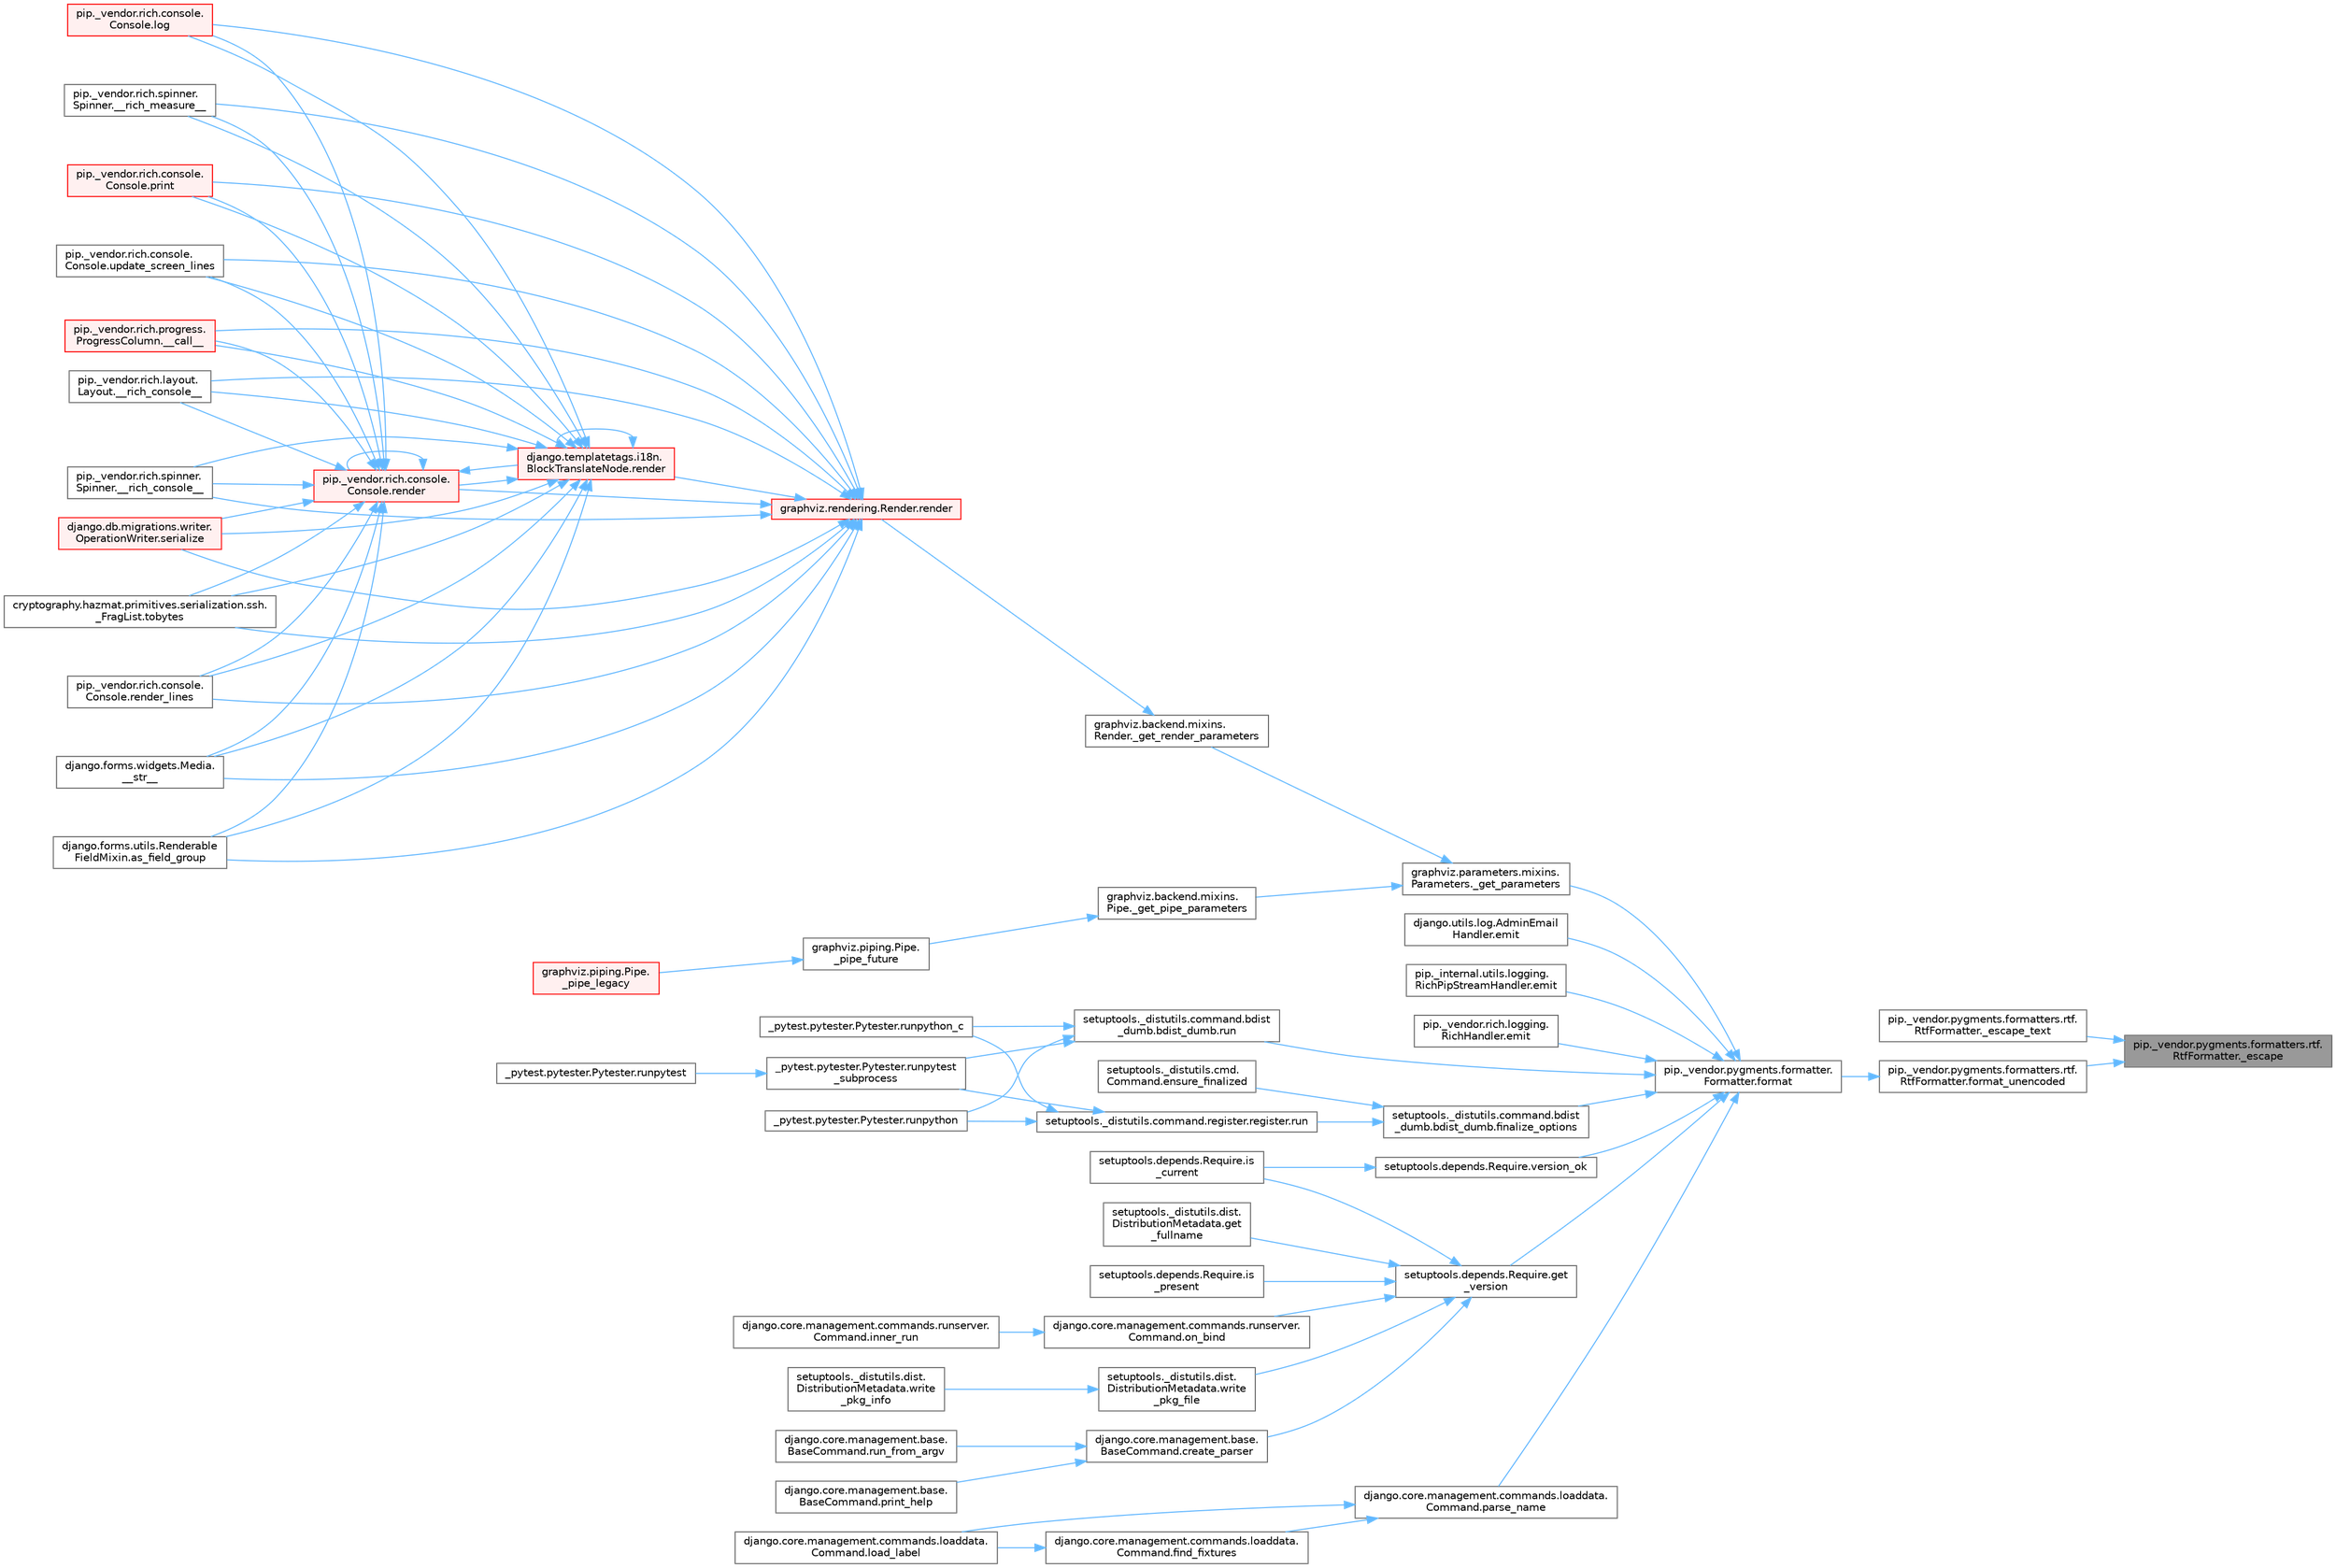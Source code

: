 digraph "pip._vendor.pygments.formatters.rtf.RtfFormatter._escape"
{
 // LATEX_PDF_SIZE
  bgcolor="transparent";
  edge [fontname=Helvetica,fontsize=10,labelfontname=Helvetica,labelfontsize=10];
  node [fontname=Helvetica,fontsize=10,shape=box,height=0.2,width=0.4];
  rankdir="RL";
  Node1 [id="Node000001",label="pip._vendor.pygments.formatters.rtf.\lRtfFormatter._escape",height=0.2,width=0.4,color="gray40", fillcolor="grey60", style="filled", fontcolor="black",tooltip=" "];
  Node1 -> Node2 [id="edge1_Node000001_Node000002",dir="back",color="steelblue1",style="solid",tooltip=" "];
  Node2 [id="Node000002",label="pip._vendor.pygments.formatters.rtf.\lRtfFormatter._escape_text",height=0.2,width=0.4,color="grey40", fillcolor="white", style="filled",URL="$classpip_1_1__vendor_1_1pygments_1_1formatters_1_1rtf_1_1_rtf_formatter.html#aac4f81e896fdd3cdae220476b2938d27",tooltip=" "];
  Node1 -> Node3 [id="edge2_Node000001_Node000003",dir="back",color="steelblue1",style="solid",tooltip=" "];
  Node3 [id="Node000003",label="pip._vendor.pygments.formatters.rtf.\lRtfFormatter.format_unencoded",height=0.2,width=0.4,color="grey40", fillcolor="white", style="filled",URL="$classpip_1_1__vendor_1_1pygments_1_1formatters_1_1rtf_1_1_rtf_formatter.html#a9a12c4c64fb5c887fa05f3953d6538f7",tooltip=" "];
  Node3 -> Node4 [id="edge3_Node000003_Node000004",dir="back",color="steelblue1",style="solid",tooltip=" "];
  Node4 [id="Node000004",label="pip._vendor.pygments.formatter.\lFormatter.format",height=0.2,width=0.4,color="grey40", fillcolor="white", style="filled",URL="$classpip_1_1__vendor_1_1pygments_1_1formatter_1_1_formatter.html#a11054ddaa650b704c79f1ea0500b1e1e",tooltip=" "];
  Node4 -> Node5 [id="edge4_Node000004_Node000005",dir="back",color="steelblue1",style="solid",tooltip=" "];
  Node5 [id="Node000005",label="graphviz.parameters.mixins.\lParameters._get_parameters",height=0.2,width=0.4,color="grey40", fillcolor="white", style="filled",URL="$classgraphviz_1_1parameters_1_1mixins_1_1_parameters.html#afbdb3248258e4e956d5a7a5f70e60b27",tooltip=" "];
  Node5 -> Node6 [id="edge5_Node000005_Node000006",dir="back",color="steelblue1",style="solid",tooltip=" "];
  Node6 [id="Node000006",label="graphviz.backend.mixins.\lPipe._get_pipe_parameters",height=0.2,width=0.4,color="grey40", fillcolor="white", style="filled",URL="$classgraphviz_1_1backend_1_1mixins_1_1_pipe.html#a71c9b0c3410eae1975141f6c7774a1a0",tooltip=" "];
  Node6 -> Node7 [id="edge6_Node000006_Node000007",dir="back",color="steelblue1",style="solid",tooltip=" "];
  Node7 [id="Node000007",label="graphviz.piping.Pipe.\l_pipe_future",height=0.2,width=0.4,color="grey40", fillcolor="white", style="filled",URL="$classgraphviz_1_1piping_1_1_pipe.html#af8e945601764f6c1340dc13ff7606aab",tooltip=" "];
  Node7 -> Node8 [id="edge7_Node000007_Node000008",dir="back",color="steelblue1",style="solid",tooltip=" "];
  Node8 [id="Node000008",label="graphviz.piping.Pipe.\l_pipe_legacy",height=0.2,width=0.4,color="red", fillcolor="#FFF0F0", style="filled",URL="$classgraphviz_1_1piping_1_1_pipe.html#a6632f0bdcb84b91daead31b26b79b528",tooltip=" "];
  Node5 -> Node13 [id="edge8_Node000005_Node000013",dir="back",color="steelblue1",style="solid",tooltip=" "];
  Node13 [id="Node000013",label="graphviz.backend.mixins.\lRender._get_render_parameters",height=0.2,width=0.4,color="grey40", fillcolor="white", style="filled",URL="$classgraphviz_1_1backend_1_1mixins_1_1_render.html#aedbcb99d10d2133f71d5f6671cbe257b",tooltip=" "];
  Node13 -> Node14 [id="edge9_Node000013_Node000014",dir="back",color="steelblue1",style="solid",tooltip=" "];
  Node14 [id="Node000014",label="graphviz.rendering.Render.render",height=0.2,width=0.4,color="red", fillcolor="#FFF0F0", style="filled",URL="$classgraphviz_1_1rendering_1_1_render.html#a0249d6538d64a6b59b1bed64d4636456",tooltip=" "];
  Node14 -> Node15 [id="edge10_Node000014_Node000015",dir="back",color="steelblue1",style="solid",tooltip=" "];
  Node15 [id="Node000015",label="pip._vendor.rich.progress.\lProgressColumn.__call__",height=0.2,width=0.4,color="red", fillcolor="#FFF0F0", style="filled",URL="$classpip_1_1__vendor_1_1rich_1_1progress_1_1_progress_column.html#ae0c399be74222f949edb0fa5324cf6ea",tooltip=" "];
  Node14 -> Node18 [id="edge11_Node000014_Node000018",dir="back",color="steelblue1",style="solid",tooltip=" "];
  Node18 [id="Node000018",label="pip._vendor.rich.layout.\lLayout.__rich_console__",height=0.2,width=0.4,color="grey40", fillcolor="white", style="filled",URL="$classpip_1_1__vendor_1_1rich_1_1layout_1_1_layout.html#ac39cb3d17d2b0324ee1b0dada41a3ebd",tooltip=" "];
  Node14 -> Node19 [id="edge12_Node000014_Node000019",dir="back",color="steelblue1",style="solid",tooltip=" "];
  Node19 [id="Node000019",label="pip._vendor.rich.spinner.\lSpinner.__rich_console__",height=0.2,width=0.4,color="grey40", fillcolor="white", style="filled",URL="$classpip_1_1__vendor_1_1rich_1_1spinner_1_1_spinner.html#a6883d8dced19ac48d4dfc74f776357fd",tooltip=" "];
  Node14 -> Node20 [id="edge13_Node000014_Node000020",dir="back",color="steelblue1",style="solid",tooltip=" "];
  Node20 [id="Node000020",label="pip._vendor.rich.spinner.\lSpinner.__rich_measure__",height=0.2,width=0.4,color="grey40", fillcolor="white", style="filled",URL="$classpip_1_1__vendor_1_1rich_1_1spinner_1_1_spinner.html#a89745682c823c44a31bae8e8d07869f5",tooltip=" "];
  Node14 -> Node21 [id="edge14_Node000014_Node000021",dir="back",color="steelblue1",style="solid",tooltip=" "];
  Node21 [id="Node000021",label="django.forms.widgets.Media.\l__str__",height=0.2,width=0.4,color="grey40", fillcolor="white", style="filled",URL="$classdjango_1_1forms_1_1widgets_1_1_media.html#ae1651710548a7d9f14f036d035012d21",tooltip=" "];
  Node14 -> Node22 [id="edge15_Node000014_Node000022",dir="back",color="steelblue1",style="solid",tooltip=" "];
  Node22 [id="Node000022",label="django.forms.utils.Renderable\lFieldMixin.as_field_group",height=0.2,width=0.4,color="grey40", fillcolor="white", style="filled",URL="$classdjango_1_1forms_1_1utils_1_1_renderable_field_mixin.html#a1e9a1b4f790ea694431554267fd5d74c",tooltip=" "];
  Node14 -> Node23 [id="edge16_Node000014_Node000023",dir="back",color="steelblue1",style="solid",tooltip=" "];
  Node23 [id="Node000023",label="pip._vendor.rich.console.\lConsole.log",height=0.2,width=0.4,color="red", fillcolor="#FFF0F0", style="filled",URL="$classpip_1_1__vendor_1_1rich_1_1console_1_1_console.html#af9c77e39f9413fc2b134c60cfa23b0f1",tooltip=" "];
  Node14 -> Node444 [id="edge17_Node000014_Node000444",dir="back",color="steelblue1",style="solid",tooltip=" "];
  Node444 [id="Node000444",label="pip._vendor.rich.console.\lConsole.print",height=0.2,width=0.4,color="red", fillcolor="#FFF0F0", style="filled",URL="$classpip_1_1__vendor_1_1rich_1_1console_1_1_console.html#af954370cdbb49236b597f2c11064549d",tooltip=" "];
  Node14 -> Node894 [id="edge18_Node000014_Node000894",dir="back",color="steelblue1",style="solid",tooltip=" "];
  Node894 [id="Node000894",label="django.templatetags.i18n.\lBlockTranslateNode.render",height=0.2,width=0.4,color="red", fillcolor="#FFF0F0", style="filled",URL="$classdjango_1_1templatetags_1_1i18n_1_1_block_translate_node.html#aaf05bebfd02c1c4b676387ada0357832",tooltip=" "];
  Node894 -> Node15 [id="edge19_Node000894_Node000015",dir="back",color="steelblue1",style="solid",tooltip=" "];
  Node894 -> Node18 [id="edge20_Node000894_Node000018",dir="back",color="steelblue1",style="solid",tooltip=" "];
  Node894 -> Node19 [id="edge21_Node000894_Node000019",dir="back",color="steelblue1",style="solid",tooltip=" "];
  Node894 -> Node20 [id="edge22_Node000894_Node000020",dir="back",color="steelblue1",style="solid",tooltip=" "];
  Node894 -> Node21 [id="edge23_Node000894_Node000021",dir="back",color="steelblue1",style="solid",tooltip=" "];
  Node894 -> Node22 [id="edge24_Node000894_Node000022",dir="back",color="steelblue1",style="solid",tooltip=" "];
  Node894 -> Node23 [id="edge25_Node000894_Node000023",dir="back",color="steelblue1",style="solid",tooltip=" "];
  Node894 -> Node444 [id="edge26_Node000894_Node000444",dir="back",color="steelblue1",style="solid",tooltip=" "];
  Node894 -> Node894 [id="edge27_Node000894_Node000894",dir="back",color="steelblue1",style="solid",tooltip=" "];
  Node894 -> Node895 [id="edge28_Node000894_Node000895",dir="back",color="steelblue1",style="solid",tooltip=" "];
  Node895 [id="Node000895",label="pip._vendor.rich.console.\lConsole.render",height=0.2,width=0.4,color="red", fillcolor="#FFF0F0", style="filled",URL="$classpip_1_1__vendor_1_1rich_1_1console_1_1_console.html#a9551b8254c573105adde80622393a938",tooltip=" "];
  Node895 -> Node15 [id="edge29_Node000895_Node000015",dir="back",color="steelblue1",style="solid",tooltip=" "];
  Node895 -> Node18 [id="edge30_Node000895_Node000018",dir="back",color="steelblue1",style="solid",tooltip=" "];
  Node895 -> Node19 [id="edge31_Node000895_Node000019",dir="back",color="steelblue1",style="solid",tooltip=" "];
  Node895 -> Node20 [id="edge32_Node000895_Node000020",dir="back",color="steelblue1",style="solid",tooltip=" "];
  Node895 -> Node21 [id="edge33_Node000895_Node000021",dir="back",color="steelblue1",style="solid",tooltip=" "];
  Node895 -> Node22 [id="edge34_Node000895_Node000022",dir="back",color="steelblue1",style="solid",tooltip=" "];
  Node895 -> Node23 [id="edge35_Node000895_Node000023",dir="back",color="steelblue1",style="solid",tooltip=" "];
  Node895 -> Node444 [id="edge36_Node000895_Node000444",dir="back",color="steelblue1",style="solid",tooltip=" "];
  Node895 -> Node894 [id="edge37_Node000895_Node000894",dir="back",color="steelblue1",style="solid",tooltip=" "];
  Node895 -> Node895 [id="edge38_Node000895_Node000895",dir="back",color="steelblue1",style="solid",tooltip=" "];
  Node895 -> Node896 [id="edge39_Node000895_Node000896",dir="back",color="steelblue1",style="solid",tooltip=" "];
  Node896 [id="Node000896",label="pip._vendor.rich.console.\lConsole.render_lines",height=0.2,width=0.4,color="grey40", fillcolor="white", style="filled",URL="$classpip_1_1__vendor_1_1rich_1_1console_1_1_console.html#a5818808a49db20c5bee6986425f96f14",tooltip=" "];
  Node895 -> Node897 [id="edge40_Node000895_Node000897",dir="back",color="steelblue1",style="solid",tooltip=" "];
  Node897 [id="Node000897",label="django.db.migrations.writer.\lOperationWriter.serialize",height=0.2,width=0.4,color="red", fillcolor="#FFF0F0", style="filled",URL="$classdjango_1_1db_1_1migrations_1_1writer_1_1_operation_writer.html#a866e8d13e1c54a35d74e9a6b0383b2f8",tooltip=" "];
  Node895 -> Node1256 [id="edge41_Node000895_Node001256",dir="back",color="steelblue1",style="solid",tooltip=" "];
  Node1256 [id="Node001256",label="cryptography.hazmat.primitives.serialization.ssh.\l_FragList.tobytes",height=0.2,width=0.4,color="grey40", fillcolor="white", style="filled",URL="$classcryptography_1_1hazmat_1_1primitives_1_1serialization_1_1ssh_1_1___frag_list.html#a195dd4e7c741624829a13af53fa3de38",tooltip=" "];
  Node895 -> Node1257 [id="edge42_Node000895_Node001257",dir="back",color="steelblue1",style="solid",tooltip=" "];
  Node1257 [id="Node001257",label="pip._vendor.rich.console.\lConsole.update_screen_lines",height=0.2,width=0.4,color="grey40", fillcolor="white", style="filled",URL="$classpip_1_1__vendor_1_1rich_1_1console_1_1_console.html#a21cfe5af86ec7533f23d45fe2969817e",tooltip=" "];
  Node894 -> Node896 [id="edge43_Node000894_Node000896",dir="back",color="steelblue1",style="solid",tooltip=" "];
  Node894 -> Node897 [id="edge44_Node000894_Node000897",dir="back",color="steelblue1",style="solid",tooltip=" "];
  Node894 -> Node1256 [id="edge45_Node000894_Node001256",dir="back",color="steelblue1",style="solid",tooltip=" "];
  Node894 -> Node1257 [id="edge46_Node000894_Node001257",dir="back",color="steelblue1",style="solid",tooltip=" "];
  Node14 -> Node895 [id="edge47_Node000014_Node000895",dir="back",color="steelblue1",style="solid",tooltip=" "];
  Node14 -> Node896 [id="edge48_Node000014_Node000896",dir="back",color="steelblue1",style="solid",tooltip=" "];
  Node14 -> Node897 [id="edge49_Node000014_Node000897",dir="back",color="steelblue1",style="solid",tooltip=" "];
  Node14 -> Node1256 [id="edge50_Node000014_Node001256",dir="back",color="steelblue1",style="solid",tooltip=" "];
  Node14 -> Node1257 [id="edge51_Node000014_Node001257",dir="back",color="steelblue1",style="solid",tooltip=" "];
  Node4 -> Node940 [id="edge52_Node000004_Node000940",dir="back",color="steelblue1",style="solid",tooltip=" "];
  Node940 [id="Node000940",label="django.utils.log.AdminEmail\lHandler.emit",height=0.2,width=0.4,color="grey40", fillcolor="white", style="filled",URL="$classdjango_1_1utils_1_1log_1_1_admin_email_handler.html#a11349fead71eaec84d4aff34a8deb666",tooltip=" "];
  Node4 -> Node941 [id="edge53_Node000004_Node000941",dir="back",color="steelblue1",style="solid",tooltip=" "];
  Node941 [id="Node000941",label="pip._internal.utils.logging.\lRichPipStreamHandler.emit",height=0.2,width=0.4,color="grey40", fillcolor="white", style="filled",URL="$classpip_1_1__internal_1_1utils_1_1logging_1_1_rich_pip_stream_handler.html#ad9f05ef5ca9f8e35a17f0786341ede5e",tooltip=" "];
  Node4 -> Node942 [id="edge54_Node000004_Node000942",dir="back",color="steelblue1",style="solid",tooltip=" "];
  Node942 [id="Node000942",label="pip._vendor.rich.logging.\lRichHandler.emit",height=0.2,width=0.4,color="grey40", fillcolor="white", style="filled",URL="$classpip_1_1__vendor_1_1rich_1_1logging_1_1_rich_handler.html#ab4cb212e118c85f22366e22bc4a7d0fc",tooltip=" "];
  Node4 -> Node943 [id="edge55_Node000004_Node000943",dir="back",color="steelblue1",style="solid",tooltip=" "];
  Node943 [id="Node000943",label="setuptools._distutils.command.bdist\l_dumb.bdist_dumb.finalize_options",height=0.2,width=0.4,color="grey40", fillcolor="white", style="filled",URL="$classsetuptools_1_1__distutils_1_1command_1_1bdist__dumb_1_1bdist__dumb.html#a5c59784dbb6b042d048b222bf21b617b",tooltip=" "];
  Node943 -> Node115 [id="edge56_Node000943_Node000115",dir="back",color="steelblue1",style="solid",tooltip=" "];
  Node115 [id="Node000115",label="setuptools._distutils.cmd.\lCommand.ensure_finalized",height=0.2,width=0.4,color="grey40", fillcolor="white", style="filled",URL="$classsetuptools_1_1__distutils_1_1cmd_1_1_command.html#a3d586ca13afbfed87a11872fd15515ab",tooltip=" "];
  Node943 -> Node116 [id="edge57_Node000943_Node000116",dir="back",color="steelblue1",style="solid",tooltip=" "];
  Node116 [id="Node000116",label="setuptools._distutils.command.register.register.run",height=0.2,width=0.4,color="grey40", fillcolor="white", style="filled",URL="$classsetuptools_1_1__distutils_1_1command_1_1register_1_1register.html#a2c04b126757f477c907033d7f3d0e169",tooltip=" "];
  Node116 -> Node117 [id="edge58_Node000116_Node000117",dir="back",color="steelblue1",style="solid",tooltip=" "];
  Node117 [id="Node000117",label="_pytest.pytester.Pytester.runpytest\l_subprocess",height=0.2,width=0.4,color="grey40", fillcolor="white", style="filled",URL="$class__pytest_1_1pytester_1_1_pytester.html#a59323c6d6a1469a1206f1c0b8fce99c9",tooltip=" "];
  Node117 -> Node118 [id="edge59_Node000117_Node000118",dir="back",color="steelblue1",style="solid",tooltip=" "];
  Node118 [id="Node000118",label="_pytest.pytester.Pytester.runpytest",height=0.2,width=0.4,color="grey40", fillcolor="white", style="filled",URL="$class__pytest_1_1pytester_1_1_pytester.html#a2765db48ffe1b8853581d711ff43a87b",tooltip=" "];
  Node116 -> Node119 [id="edge60_Node000116_Node000119",dir="back",color="steelblue1",style="solid",tooltip=" "];
  Node119 [id="Node000119",label="_pytest.pytester.Pytester.runpython",height=0.2,width=0.4,color="grey40", fillcolor="white", style="filled",URL="$class__pytest_1_1pytester_1_1_pytester.html#a4e0c539507f15fd333cf618faf9687ef",tooltip=" "];
  Node116 -> Node120 [id="edge61_Node000116_Node000120",dir="back",color="steelblue1",style="solid",tooltip=" "];
  Node120 [id="Node000120",label="_pytest.pytester.Pytester.runpython_c",height=0.2,width=0.4,color="grey40", fillcolor="white", style="filled",URL="$class__pytest_1_1pytester_1_1_pytester.html#aea789acfe206d9c40d9a6bf54a337f2a",tooltip=" "];
  Node4 -> Node944 [id="edge62_Node000004_Node000944",dir="back",color="steelblue1",style="solid",tooltip=" "];
  Node944 [id="Node000944",label="setuptools.depends.Require.get\l_version",height=0.2,width=0.4,color="grey40", fillcolor="white", style="filled",URL="$classsetuptools_1_1depends_1_1_require.html#a4046ad4155f80d85057e4ccd6a41dc00",tooltip=" "];
  Node944 -> Node945 [id="edge63_Node000944_Node000945",dir="back",color="steelblue1",style="solid",tooltip=" "];
  Node945 [id="Node000945",label="django.core.management.base.\lBaseCommand.create_parser",height=0.2,width=0.4,color="grey40", fillcolor="white", style="filled",URL="$classdjango_1_1core_1_1management_1_1base_1_1_base_command.html#ae878e488f18d67acf1037a7e2db5b478",tooltip=" "];
  Node945 -> Node946 [id="edge64_Node000945_Node000946",dir="back",color="steelblue1",style="solid",tooltip=" "];
  Node946 [id="Node000946",label="django.core.management.base.\lBaseCommand.print_help",height=0.2,width=0.4,color="grey40", fillcolor="white", style="filled",URL="$classdjango_1_1core_1_1management_1_1base_1_1_base_command.html#a9f81b6c52db3a2b0a123ca7bdd0ee819",tooltip=" "];
  Node945 -> Node349 [id="edge65_Node000945_Node000349",dir="back",color="steelblue1",style="solid",tooltip=" "];
  Node349 [id="Node000349",label="django.core.management.base.\lBaseCommand.run_from_argv",height=0.2,width=0.4,color="grey40", fillcolor="white", style="filled",URL="$classdjango_1_1core_1_1management_1_1base_1_1_base_command.html#a6c1cc5fc9ec35d268e45ebaadd2ac4a7",tooltip=" "];
  Node944 -> Node947 [id="edge66_Node000944_Node000947",dir="back",color="steelblue1",style="solid",tooltip=" "];
  Node947 [id="Node000947",label="setuptools._distutils.dist.\lDistributionMetadata.get\l_fullname",height=0.2,width=0.4,color="grey40", fillcolor="white", style="filled",URL="$classsetuptools_1_1__distutils_1_1dist_1_1_distribution_metadata.html#ab7420b68c460cd9eb85694a8be6ee524",tooltip=" "];
  Node944 -> Node948 [id="edge67_Node000944_Node000948",dir="back",color="steelblue1",style="solid",tooltip=" "];
  Node948 [id="Node000948",label="setuptools.depends.Require.is\l_current",height=0.2,width=0.4,color="grey40", fillcolor="white", style="filled",URL="$classsetuptools_1_1depends_1_1_require.html#a81f55cdf6880a438b636542f06b9485a",tooltip=" "];
  Node944 -> Node949 [id="edge68_Node000944_Node000949",dir="back",color="steelblue1",style="solid",tooltip=" "];
  Node949 [id="Node000949",label="setuptools.depends.Require.is\l_present",height=0.2,width=0.4,color="grey40", fillcolor="white", style="filled",URL="$classsetuptools_1_1depends_1_1_require.html#a3ab4975a6b46661ed70950dae37ed79c",tooltip=" "];
  Node944 -> Node950 [id="edge69_Node000944_Node000950",dir="back",color="steelblue1",style="solid",tooltip=" "];
  Node950 [id="Node000950",label="django.core.management.commands.runserver.\lCommand.on_bind",height=0.2,width=0.4,color="grey40", fillcolor="white", style="filled",URL="$classdjango_1_1core_1_1management_1_1commands_1_1runserver_1_1_command.html#a9be890479e656b71da83b03cd9adc584",tooltip=" "];
  Node950 -> Node951 [id="edge70_Node000950_Node000951",dir="back",color="steelblue1",style="solid",tooltip=" "];
  Node951 [id="Node000951",label="django.core.management.commands.runserver.\lCommand.inner_run",height=0.2,width=0.4,color="grey40", fillcolor="white", style="filled",URL="$classdjango_1_1core_1_1management_1_1commands_1_1runserver_1_1_command.html#acfb4f8a23c7de4b2d14ba1acbe99e76c",tooltip=" "];
  Node944 -> Node644 [id="edge71_Node000944_Node000644",dir="back",color="steelblue1",style="solid",tooltip=" "];
  Node644 [id="Node000644",label="setuptools._distutils.dist.\lDistributionMetadata.write\l_pkg_file",height=0.2,width=0.4,color="grey40", fillcolor="white", style="filled",URL="$classsetuptools_1_1__distutils_1_1dist_1_1_distribution_metadata.html#a2a55009e9d487a82234459fb242f4be0",tooltip=" "];
  Node644 -> Node645 [id="edge72_Node000644_Node000645",dir="back",color="steelblue1",style="solid",tooltip=" "];
  Node645 [id="Node000645",label="setuptools._distutils.dist.\lDistributionMetadata.write\l_pkg_info",height=0.2,width=0.4,color="grey40", fillcolor="white", style="filled",URL="$classsetuptools_1_1__distutils_1_1dist_1_1_distribution_metadata.html#a0f62394989fd40fc4215cb7e4250fcfb",tooltip=" "];
  Node4 -> Node952 [id="edge73_Node000004_Node000952",dir="back",color="steelblue1",style="solid",tooltip=" "];
  Node952 [id="Node000952",label="django.core.management.commands.loaddata.\lCommand.parse_name",height=0.2,width=0.4,color="grey40", fillcolor="white", style="filled",URL="$classdjango_1_1core_1_1management_1_1commands_1_1loaddata_1_1_command.html#aac6fd16700a70d972d7cafd0bcf5d5aa",tooltip=" "];
  Node952 -> Node953 [id="edge74_Node000952_Node000953",dir="back",color="steelblue1",style="solid",tooltip=" "];
  Node953 [id="Node000953",label="django.core.management.commands.loaddata.\lCommand.find_fixtures",height=0.2,width=0.4,color="grey40", fillcolor="white", style="filled",URL="$classdjango_1_1core_1_1management_1_1commands_1_1loaddata_1_1_command.html#ae13127621bcc44cf1fdc0029ed204022",tooltip=" "];
  Node953 -> Node954 [id="edge75_Node000953_Node000954",dir="back",color="steelblue1",style="solid",tooltip=" "];
  Node954 [id="Node000954",label="django.core.management.commands.loaddata.\lCommand.load_label",height=0.2,width=0.4,color="grey40", fillcolor="white", style="filled",URL="$classdjango_1_1core_1_1management_1_1commands_1_1loaddata_1_1_command.html#a94197296f84aacd90df47924a21709f7",tooltip=" "];
  Node952 -> Node954 [id="edge76_Node000952_Node000954",dir="back",color="steelblue1",style="solid",tooltip=" "];
  Node4 -> Node955 [id="edge77_Node000004_Node000955",dir="back",color="steelblue1",style="solid",tooltip=" "];
  Node955 [id="Node000955",label="setuptools._distutils.command.bdist\l_dumb.bdist_dumb.run",height=0.2,width=0.4,color="grey40", fillcolor="white", style="filled",URL="$classsetuptools_1_1__distutils_1_1command_1_1bdist__dumb_1_1bdist__dumb.html#a1ddf2b2f2332fed447e1f22a0cf6e129",tooltip=" "];
  Node955 -> Node117 [id="edge78_Node000955_Node000117",dir="back",color="steelblue1",style="solid",tooltip=" "];
  Node955 -> Node119 [id="edge79_Node000955_Node000119",dir="back",color="steelblue1",style="solid",tooltip=" "];
  Node955 -> Node120 [id="edge80_Node000955_Node000120",dir="back",color="steelblue1",style="solid",tooltip=" "];
  Node4 -> Node956 [id="edge81_Node000004_Node000956",dir="back",color="steelblue1",style="solid",tooltip=" "];
  Node956 [id="Node000956",label="setuptools.depends.Require.version_ok",height=0.2,width=0.4,color="grey40", fillcolor="white", style="filled",URL="$classsetuptools_1_1depends_1_1_require.html#ac295f5deb6934eda74031b692cdd1678",tooltip=" "];
  Node956 -> Node948 [id="edge82_Node000956_Node000948",dir="back",color="steelblue1",style="solid",tooltip=" "];
}

